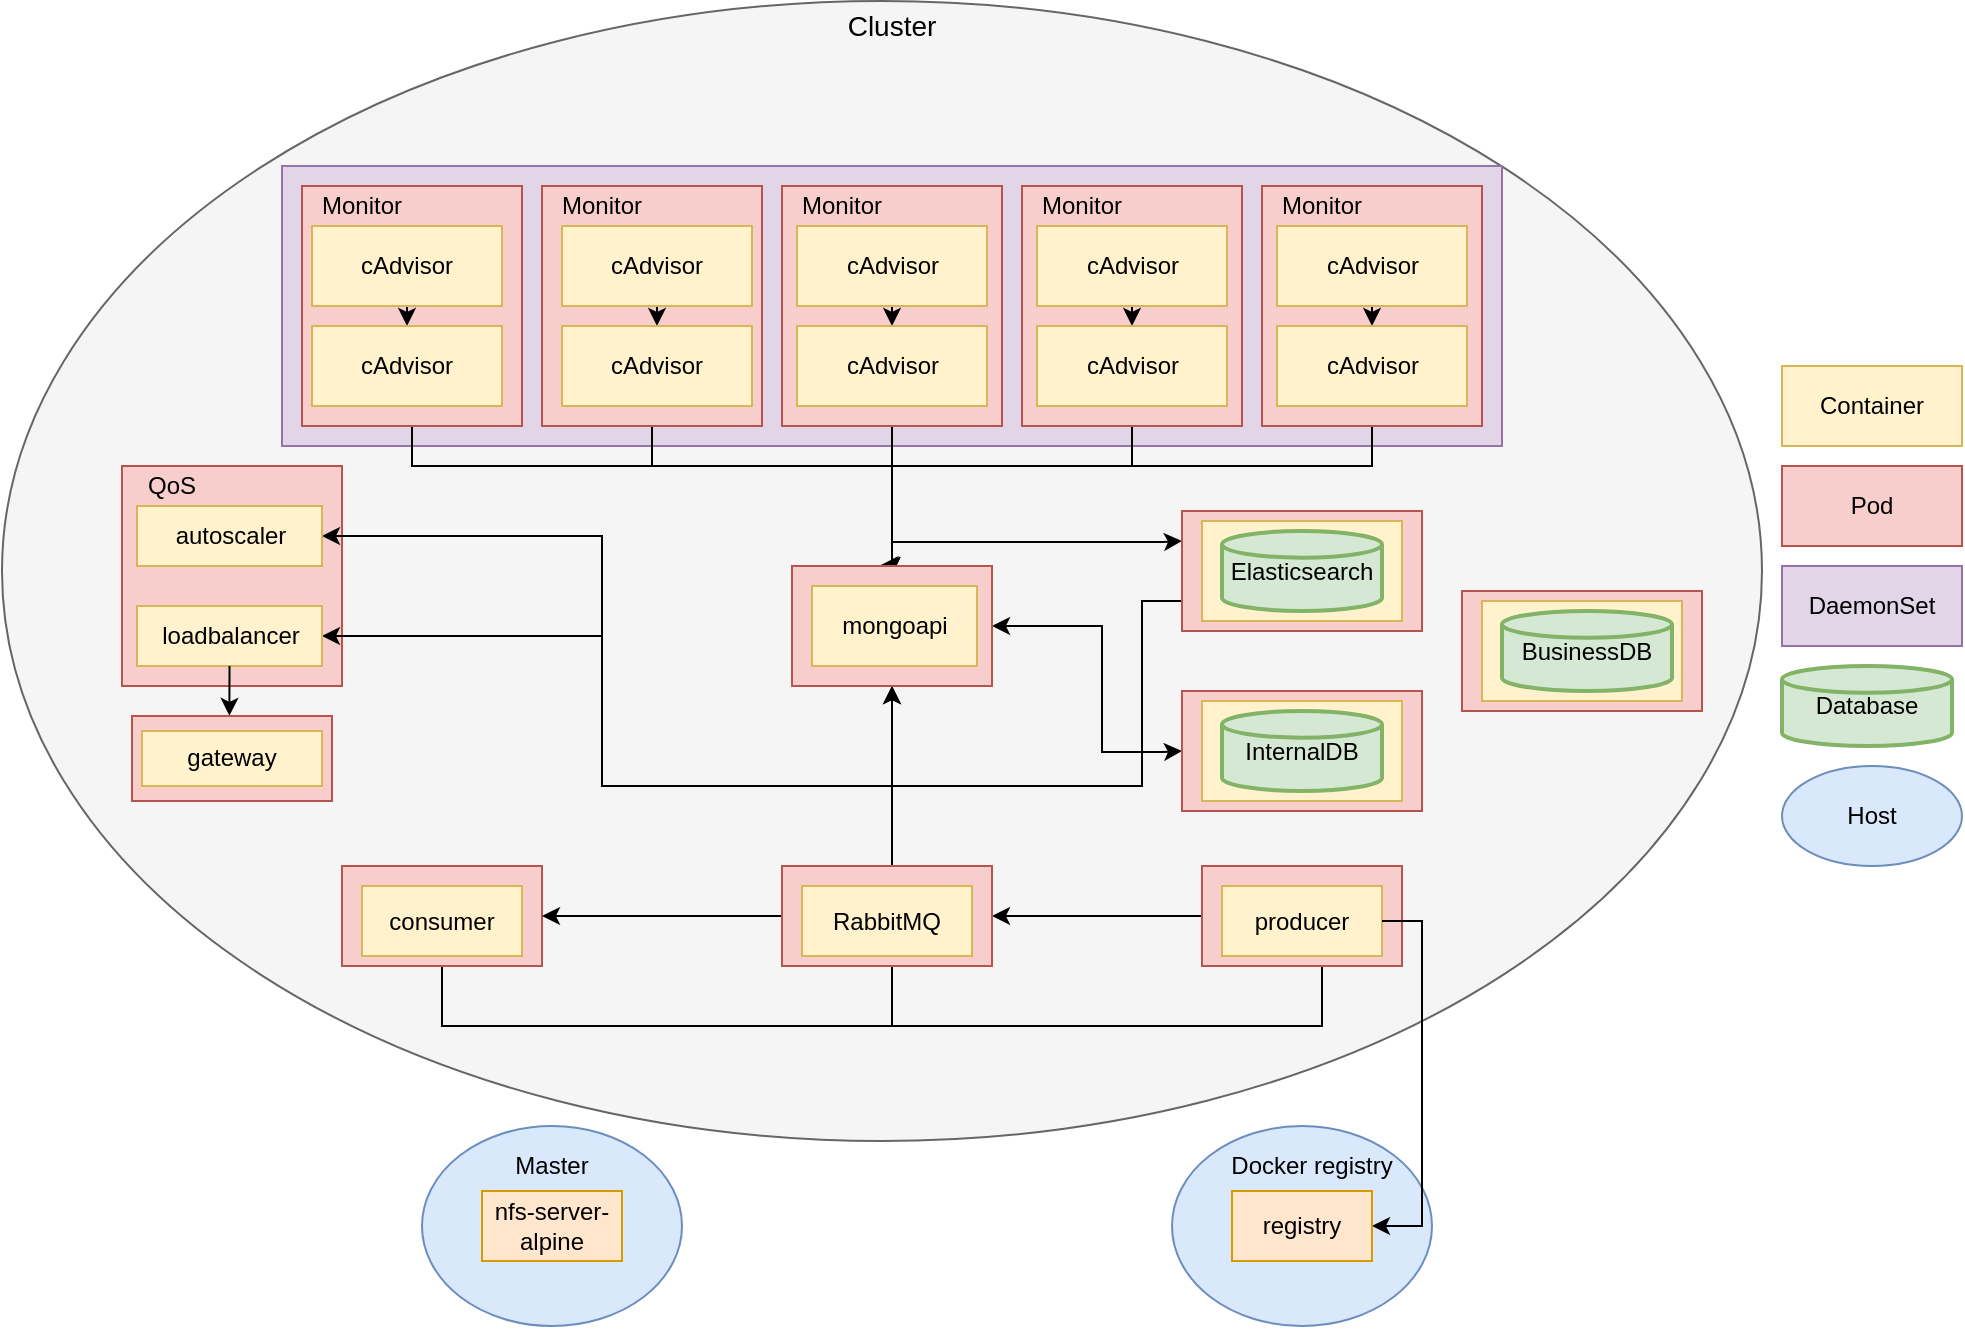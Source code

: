 <mxfile version="14.1.8" type="github">
  <diagram id="KfIwTdMWl-8zuWlpmmqX" name="Page-1">
    <mxGraphModel dx="1553" dy="1653" grid="1" gridSize="10" guides="1" tooltips="1" connect="1" arrows="1" fold="1" page="1" pageScale="1" pageWidth="827" pageHeight="1169" math="0" shadow="0">
      <root>
        <mxCell id="0" />
        <mxCell id="1" parent="0" />
        <mxCell id="02wQNuSsJwhFSokIO_tN-1" value="" style="ellipse;whiteSpace=wrap;html=1;fillColor=#f5f5f5;strokeColor=#666666;fontColor=#333333;" parent="1" vertex="1">
          <mxGeometry x="60" y="167.5" width="880" height="570" as="geometry" />
        </mxCell>
        <mxCell id="02wQNuSsJwhFSokIO_tN-2" value="&lt;div style=&quot;font-size: 14px&quot;&gt;Cluster&lt;/div&gt;" style="text;html=1;strokeColor=none;fillColor=none;align=center;verticalAlign=middle;whiteSpace=wrap;rounded=0;" parent="1" vertex="1">
          <mxGeometry x="485" y="170" width="40" height="20" as="geometry" />
        </mxCell>
        <mxCell id="02wQNuSsJwhFSokIO_tN-4" value="" style="rounded=0;whiteSpace=wrap;html=1;fillColor=#e1d5e7;strokeColor=#9673a6;" parent="1" vertex="1">
          <mxGeometry x="200" y="250" width="610" height="140" as="geometry" />
        </mxCell>
        <mxCell id="02wQNuSsJwhFSokIO_tN-45" style="edgeStyle=orthogonalEdgeStyle;rounded=0;orthogonalLoop=1;jettySize=auto;html=1;exitX=0.5;exitY=1;exitDx=0;exitDy=0;entryX=0.451;entryY=0.001;entryDx=0;entryDy=0;entryPerimeter=0;" parent="1" source="02wQNuSsJwhFSokIO_tN-5" target="02wQNuSsJwhFSokIO_tN-39" edge="1">
          <mxGeometry relative="1" as="geometry">
            <Array as="points">
              <mxPoint x="265" y="400" />
              <mxPoint x="505" y="400" />
            </Array>
          </mxGeometry>
        </mxCell>
        <mxCell id="02wQNuSsJwhFSokIO_tN-5" value="" style="rounded=0;whiteSpace=wrap;html=1;fillColor=#f8cecc;strokeColor=#b85450;" parent="1" vertex="1">
          <mxGeometry x="210" y="260" width="110" height="120" as="geometry" />
        </mxCell>
        <mxCell id="02wQNuSsJwhFSokIO_tN-47" style="edgeStyle=orthogonalEdgeStyle;rounded=0;orthogonalLoop=1;jettySize=auto;html=1;exitX=0.5;exitY=1;exitDx=0;exitDy=0;entryX=0.45;entryY=0.004;entryDx=0;entryDy=0;entryPerimeter=0;" parent="1" source="02wQNuSsJwhFSokIO_tN-6" target="02wQNuSsJwhFSokIO_tN-39" edge="1">
          <mxGeometry relative="1" as="geometry">
            <Array as="points">
              <mxPoint x="385" y="400" />
              <mxPoint x="505" y="400" />
            </Array>
          </mxGeometry>
        </mxCell>
        <mxCell id="02wQNuSsJwhFSokIO_tN-6" value="" style="rounded=0;whiteSpace=wrap;html=1;fillColor=#f8cecc;strokeColor=#b85450;" parent="1" vertex="1">
          <mxGeometry x="330" y="260" width="110" height="120" as="geometry" />
        </mxCell>
        <mxCell id="02wQNuSsJwhFSokIO_tN-51" style="edgeStyle=orthogonalEdgeStyle;rounded=0;orthogonalLoop=1;jettySize=auto;html=1;exitX=0.5;exitY=1;exitDx=0;exitDy=0;entryX=0.451;entryY=0.002;entryDx=0;entryDy=0;entryPerimeter=0;" parent="1" source="02wQNuSsJwhFSokIO_tN-7" target="02wQNuSsJwhFSokIO_tN-39" edge="1">
          <mxGeometry relative="1" as="geometry">
            <Array as="points">
              <mxPoint x="505" y="450" />
              <mxPoint x="505" y="450" />
            </Array>
          </mxGeometry>
        </mxCell>
        <mxCell id="02wQNuSsJwhFSokIO_tN-77" style="edgeStyle=orthogonalEdgeStyle;rounded=0;orthogonalLoop=1;jettySize=auto;html=1;exitX=0.5;exitY=1;exitDx=0;exitDy=0;entryX=0;entryY=0.25;entryDx=0;entryDy=0;startArrow=none;startFill=0;" parent="1" source="02wQNuSsJwhFSokIO_tN-7" target="02wQNuSsJwhFSokIO_tN-70" edge="1">
          <mxGeometry relative="1" as="geometry">
            <Array as="points">
              <mxPoint x="505" y="438" />
              <mxPoint x="640" y="438" />
            </Array>
          </mxGeometry>
        </mxCell>
        <mxCell id="02wQNuSsJwhFSokIO_tN-7" value="" style="rounded=0;whiteSpace=wrap;html=1;fillColor=#f8cecc;strokeColor=#b85450;" parent="1" vertex="1">
          <mxGeometry x="450" y="260" width="110" height="120" as="geometry" />
        </mxCell>
        <mxCell id="02wQNuSsJwhFSokIO_tN-52" style="edgeStyle=orthogonalEdgeStyle;rounded=0;orthogonalLoop=1;jettySize=auto;html=1;exitX=0.5;exitY=1;exitDx=0;exitDy=0;entryX=0.451;entryY=0.002;entryDx=0;entryDy=0;entryPerimeter=0;" parent="1" source="02wQNuSsJwhFSokIO_tN-8" target="02wQNuSsJwhFSokIO_tN-39" edge="1">
          <mxGeometry relative="1" as="geometry">
            <Array as="points">
              <mxPoint x="625" y="400" />
              <mxPoint x="505" y="400" />
            </Array>
          </mxGeometry>
        </mxCell>
        <mxCell id="02wQNuSsJwhFSokIO_tN-8" value="" style="rounded=0;whiteSpace=wrap;html=1;fillColor=#f8cecc;strokeColor=#b85450;" parent="1" vertex="1">
          <mxGeometry x="570" y="260" width="110" height="120" as="geometry" />
        </mxCell>
        <mxCell id="02wQNuSsJwhFSokIO_tN-53" style="edgeStyle=orthogonalEdgeStyle;rounded=0;orthogonalLoop=1;jettySize=auto;html=1;exitX=0.5;exitY=1;exitDx=0;exitDy=0;entryX=0.443;entryY=-0.008;entryDx=0;entryDy=0;entryPerimeter=0;" parent="1" source="02wQNuSsJwhFSokIO_tN-9" target="02wQNuSsJwhFSokIO_tN-39" edge="1">
          <mxGeometry relative="1" as="geometry">
            <Array as="points">
              <mxPoint x="745" y="400" />
              <mxPoint x="505" y="400" />
              <mxPoint x="505" y="450" />
            </Array>
          </mxGeometry>
        </mxCell>
        <mxCell id="02wQNuSsJwhFSokIO_tN-9" value="" style="rounded=0;whiteSpace=wrap;html=1;fillColor=#f8cecc;strokeColor=#b85450;" parent="1" vertex="1">
          <mxGeometry x="690" y="260" width="110" height="120" as="geometry" />
        </mxCell>
        <mxCell id="02wQNuSsJwhFSokIO_tN-10" value="&lt;div&gt;Monitor&lt;/div&gt;" style="text;html=1;strokeColor=none;fillColor=none;align=center;verticalAlign=middle;whiteSpace=wrap;rounded=0;" parent="1" vertex="1">
          <mxGeometry x="220" y="260" width="40" height="20" as="geometry" />
        </mxCell>
        <mxCell id="02wQNuSsJwhFSokIO_tN-11" value="&lt;div&gt;Monitor&lt;/div&gt;" style="text;html=1;strokeColor=none;fillColor=none;align=center;verticalAlign=middle;whiteSpace=wrap;rounded=0;" parent="1" vertex="1">
          <mxGeometry x="340" y="260" width="40" height="20" as="geometry" />
        </mxCell>
        <mxCell id="02wQNuSsJwhFSokIO_tN-12" value="&lt;div&gt;Monitor&lt;/div&gt;" style="text;html=1;strokeColor=none;fillColor=none;align=center;verticalAlign=middle;whiteSpace=wrap;rounded=0;" parent="1" vertex="1">
          <mxGeometry x="460" y="260" width="40" height="20" as="geometry" />
        </mxCell>
        <mxCell id="02wQNuSsJwhFSokIO_tN-13" value="&lt;div&gt;Monitor&lt;/div&gt;" style="text;html=1;strokeColor=none;fillColor=none;align=center;verticalAlign=middle;whiteSpace=wrap;rounded=0;" parent="1" vertex="1">
          <mxGeometry x="580" y="260" width="40" height="20" as="geometry" />
        </mxCell>
        <mxCell id="02wQNuSsJwhFSokIO_tN-14" value="&lt;div&gt;Monitor&lt;/div&gt;" style="text;html=1;strokeColor=none;fillColor=none;align=center;verticalAlign=middle;whiteSpace=wrap;rounded=0;" parent="1" vertex="1">
          <mxGeometry x="700" y="260" width="40" height="20" as="geometry" />
        </mxCell>
        <mxCell id="02wQNuSsJwhFSokIO_tN-58" style="edgeStyle=orthogonalEdgeStyle;rounded=0;orthogonalLoop=1;jettySize=auto;html=1;exitX=0.5;exitY=1;exitDx=0;exitDy=0;entryX=0.5;entryY=0;entryDx=0;entryDy=0;" parent="1" source="02wQNuSsJwhFSokIO_tN-15" target="02wQNuSsJwhFSokIO_tN-18" edge="1">
          <mxGeometry relative="1" as="geometry" />
        </mxCell>
        <mxCell id="02wQNuSsJwhFSokIO_tN-15" value="cAdvisor" style="rounded=0;whiteSpace=wrap;html=1;fillColor=#fff2cc;strokeColor=#d6b656;" parent="1" vertex="1">
          <mxGeometry x="215" y="280" width="95" height="40" as="geometry" />
        </mxCell>
        <mxCell id="02wQNuSsJwhFSokIO_tN-18" value="cAdvisor" style="rounded=0;whiteSpace=wrap;html=1;fillColor=#fff2cc;strokeColor=#d6b656;" parent="1" vertex="1">
          <mxGeometry x="215" y="330" width="95" height="40" as="geometry" />
        </mxCell>
        <mxCell id="02wQNuSsJwhFSokIO_tN-57" style="edgeStyle=orthogonalEdgeStyle;rounded=0;orthogonalLoop=1;jettySize=auto;html=1;exitX=0.5;exitY=1;exitDx=0;exitDy=0;entryX=0.5;entryY=0;entryDx=0;entryDy=0;" parent="1" source="02wQNuSsJwhFSokIO_tN-27" target="02wQNuSsJwhFSokIO_tN-28" edge="1">
          <mxGeometry relative="1" as="geometry" />
        </mxCell>
        <mxCell id="02wQNuSsJwhFSokIO_tN-27" value="cAdvisor" style="rounded=0;whiteSpace=wrap;html=1;fillColor=#fff2cc;strokeColor=#d6b656;" parent="1" vertex="1">
          <mxGeometry x="340" y="280" width="95" height="40" as="geometry" />
        </mxCell>
        <mxCell id="02wQNuSsJwhFSokIO_tN-28" value="cAdvisor" style="rounded=0;whiteSpace=wrap;html=1;fillColor=#fff2cc;strokeColor=#d6b656;" parent="1" vertex="1">
          <mxGeometry x="340" y="330" width="95" height="40" as="geometry" />
        </mxCell>
        <mxCell id="02wQNuSsJwhFSokIO_tN-56" style="edgeStyle=orthogonalEdgeStyle;rounded=0;orthogonalLoop=1;jettySize=auto;html=1;exitX=0.5;exitY=1;exitDx=0;exitDy=0;entryX=0.5;entryY=0;entryDx=0;entryDy=0;" parent="1" source="02wQNuSsJwhFSokIO_tN-29" target="02wQNuSsJwhFSokIO_tN-30" edge="1">
          <mxGeometry relative="1" as="geometry" />
        </mxCell>
        <mxCell id="02wQNuSsJwhFSokIO_tN-29" value="cAdvisor" style="rounded=0;whiteSpace=wrap;html=1;fillColor=#fff2cc;strokeColor=#d6b656;" parent="1" vertex="1">
          <mxGeometry x="457.5" y="280" width="95" height="40" as="geometry" />
        </mxCell>
        <mxCell id="02wQNuSsJwhFSokIO_tN-30" value="cAdvisor" style="rounded=0;whiteSpace=wrap;html=1;fillColor=#fff2cc;strokeColor=#d6b656;" parent="1" vertex="1">
          <mxGeometry x="457.5" y="330" width="95" height="40" as="geometry" />
        </mxCell>
        <mxCell id="02wQNuSsJwhFSokIO_tN-55" style="edgeStyle=orthogonalEdgeStyle;rounded=0;orthogonalLoop=1;jettySize=auto;html=1;exitX=0.5;exitY=1;exitDx=0;exitDy=0;entryX=0.5;entryY=0;entryDx=0;entryDy=0;" parent="1" source="02wQNuSsJwhFSokIO_tN-31" target="02wQNuSsJwhFSokIO_tN-32" edge="1">
          <mxGeometry relative="1" as="geometry" />
        </mxCell>
        <mxCell id="02wQNuSsJwhFSokIO_tN-31" value="cAdvisor" style="rounded=0;whiteSpace=wrap;html=1;fillColor=#fff2cc;strokeColor=#d6b656;" parent="1" vertex="1">
          <mxGeometry x="577.5" y="280" width="95" height="40" as="geometry" />
        </mxCell>
        <mxCell id="02wQNuSsJwhFSokIO_tN-32" value="cAdvisor" style="rounded=0;whiteSpace=wrap;html=1;fillColor=#fff2cc;strokeColor=#d6b656;" parent="1" vertex="1">
          <mxGeometry x="577.5" y="330" width="95" height="40" as="geometry" />
        </mxCell>
        <mxCell id="02wQNuSsJwhFSokIO_tN-54" style="edgeStyle=orthogonalEdgeStyle;rounded=0;orthogonalLoop=1;jettySize=auto;html=1;exitX=0.5;exitY=1;exitDx=0;exitDy=0;entryX=0.5;entryY=0;entryDx=0;entryDy=0;" parent="1" source="02wQNuSsJwhFSokIO_tN-33" target="02wQNuSsJwhFSokIO_tN-34" edge="1">
          <mxGeometry relative="1" as="geometry" />
        </mxCell>
        <mxCell id="02wQNuSsJwhFSokIO_tN-33" value="cAdvisor" style="rounded=0;whiteSpace=wrap;html=1;fillColor=#fff2cc;strokeColor=#d6b656;" parent="1" vertex="1">
          <mxGeometry x="697.5" y="280" width="95" height="40" as="geometry" />
        </mxCell>
        <mxCell id="02wQNuSsJwhFSokIO_tN-34" value="cAdvisor" style="rounded=0;whiteSpace=wrap;html=1;fillColor=#fff2cc;strokeColor=#d6b656;" parent="1" vertex="1">
          <mxGeometry x="697.5" y="330" width="95" height="40" as="geometry" />
        </mxCell>
        <mxCell id="02wQNuSsJwhFSokIO_tN-35" value="" style="rounded=0;whiteSpace=wrap;html=1;fillColor=#f8cecc;strokeColor=#b85450;" parent="1" vertex="1">
          <mxGeometry x="120" y="400" width="110" height="110" as="geometry" />
        </mxCell>
        <mxCell id="02wQNuSsJwhFSokIO_tN-85" style="edgeStyle=orthogonalEdgeStyle;rounded=0;orthogonalLoop=1;jettySize=auto;html=1;exitX=1;exitY=0.5;exitDx=0;exitDy=0;entryX=0;entryY=0.75;entryDx=0;entryDy=0;startArrow=classic;startFill=1;endArrow=none;endFill=0;" parent="1" source="02wQNuSsJwhFSokIO_tN-36" target="02wQNuSsJwhFSokIO_tN-70" edge="1">
          <mxGeometry relative="1" as="geometry">
            <Array as="points">
              <mxPoint x="360" y="435" />
              <mxPoint x="360" y="560" />
              <mxPoint x="630" y="560" />
              <mxPoint x="630" y="468" />
            </Array>
          </mxGeometry>
        </mxCell>
        <mxCell id="02wQNuSsJwhFSokIO_tN-36" value="autoscaler" style="rounded=0;whiteSpace=wrap;html=1;fillColor=#fff2cc;strokeColor=#d6b656;" parent="1" vertex="1">
          <mxGeometry x="127.5" y="420" width="92.5" height="30" as="geometry" />
        </mxCell>
        <mxCell id="02wQNuSsJwhFSokIO_tN-86" style="edgeStyle=orthogonalEdgeStyle;rounded=0;orthogonalLoop=1;jettySize=auto;html=1;exitX=1;exitY=0.5;exitDx=0;exitDy=0;entryX=0;entryY=0.75;entryDx=0;entryDy=0;startArrow=classic;startFill=1;endArrow=none;endFill=0;" parent="1" source="02wQNuSsJwhFSokIO_tN-37" target="02wQNuSsJwhFSokIO_tN-70" edge="1">
          <mxGeometry relative="1" as="geometry">
            <Array as="points">
              <mxPoint x="360" y="485" />
              <mxPoint x="360" y="560" />
              <mxPoint x="630" y="560" />
              <mxPoint x="630" y="468" />
            </Array>
          </mxGeometry>
        </mxCell>
        <mxCell id="02wQNuSsJwhFSokIO_tN-37" value="loadbalancer" style="rounded=0;whiteSpace=wrap;html=1;fillColor=#fff2cc;strokeColor=#d6b656;" parent="1" vertex="1">
          <mxGeometry x="127.5" y="470" width="92.5" height="30" as="geometry" />
        </mxCell>
        <mxCell id="02wQNuSsJwhFSokIO_tN-38" value="QoS" style="text;html=1;strokeColor=none;fillColor=none;align=center;verticalAlign=middle;whiteSpace=wrap;rounded=0;" parent="1" vertex="1">
          <mxGeometry x="125" y="400" width="40" height="20" as="geometry" />
        </mxCell>
        <mxCell id="02wQNuSsJwhFSokIO_tN-76" style="edgeStyle=orthogonalEdgeStyle;rounded=0;orthogonalLoop=1;jettySize=auto;html=1;exitX=1;exitY=0.5;exitDx=0;exitDy=0;entryX=0;entryY=0.5;entryDx=0;entryDy=0;startArrow=classic;startFill=1;" parent="1" source="02wQNuSsJwhFSokIO_tN-39" target="02wQNuSsJwhFSokIO_tN-62" edge="1">
          <mxGeometry relative="1" as="geometry">
            <Array as="points">
              <mxPoint x="610" y="480" />
              <mxPoint x="610" y="543" />
              <mxPoint x="640" y="543" />
            </Array>
          </mxGeometry>
        </mxCell>
        <mxCell id="02wQNuSsJwhFSokIO_tN-96" style="edgeStyle=orthogonalEdgeStyle;rounded=0;orthogonalLoop=1;jettySize=auto;html=1;exitX=0.5;exitY=1;exitDx=0;exitDy=0;entryX=0.5;entryY=0;entryDx=0;entryDy=0;startArrow=classic;startFill=1;endArrow=none;endFill=0;" parent="1" source="02wQNuSsJwhFSokIO_tN-39" target="02wQNuSsJwhFSokIO_tN-87" edge="1">
          <mxGeometry relative="1" as="geometry">
            <Array as="points">
              <mxPoint x="505" y="680" />
              <mxPoint x="280" y="680" />
            </Array>
          </mxGeometry>
        </mxCell>
        <mxCell id="02wQNuSsJwhFSokIO_tN-97" style="edgeStyle=orthogonalEdgeStyle;rounded=0;orthogonalLoop=1;jettySize=auto;html=1;exitX=0.5;exitY=1;exitDx=0;exitDy=0;entryX=0.5;entryY=0;entryDx=0;entryDy=0;startArrow=classic;startFill=1;endArrow=none;endFill=0;" parent="1" source="02wQNuSsJwhFSokIO_tN-39" target="02wQNuSsJwhFSokIO_tN-91" edge="1">
          <mxGeometry relative="1" as="geometry">
            <Array as="points">
              <mxPoint x="505" y="680" />
              <mxPoint x="720" y="680" />
            </Array>
          </mxGeometry>
        </mxCell>
        <mxCell id="02wQNuSsJwhFSokIO_tN-39" value="" style="rounded=0;whiteSpace=wrap;html=1;fillColor=#f8cecc;strokeColor=#b85450;" parent="1" vertex="1">
          <mxGeometry x="455" y="450" width="100" height="60" as="geometry" />
        </mxCell>
        <mxCell id="02wQNuSsJwhFSokIO_tN-40" value="mongoapi" style="rounded=0;whiteSpace=wrap;html=1;fillColor=#fff2cc;strokeColor=#d6b656;" parent="1" vertex="1">
          <mxGeometry x="465" y="460" width="82.5" height="40" as="geometry" />
        </mxCell>
        <mxCell id="02wQNuSsJwhFSokIO_tN-62" value="" style="rounded=0;whiteSpace=wrap;html=1;fillColor=#f8cecc;strokeColor=#b85450;" parent="1" vertex="1">
          <mxGeometry x="650" y="512.5" width="120" height="60" as="geometry" />
        </mxCell>
        <mxCell id="02wQNuSsJwhFSokIO_tN-63" value="" style="rounded=0;whiteSpace=wrap;html=1;fillColor=#fff2cc;strokeColor=#d6b656;" parent="1" vertex="1">
          <mxGeometry x="660" y="517.5" width="100" height="50" as="geometry" />
        </mxCell>
        <mxCell id="02wQNuSsJwhFSokIO_tN-59" value="InternalDB" style="strokeWidth=2;html=1;shape=mxgraph.flowchart.database;whiteSpace=wrap;fillColor=#d5e8d4;strokeColor=#82b366;" parent="1" vertex="1">
          <mxGeometry x="670" y="522.5" width="80" height="40" as="geometry" />
        </mxCell>
        <mxCell id="02wQNuSsJwhFSokIO_tN-70" value="" style="rounded=0;whiteSpace=wrap;html=1;fillColor=#f8cecc;strokeColor=#b85450;" parent="1" vertex="1">
          <mxGeometry x="650" y="422.5" width="120" height="60" as="geometry" />
        </mxCell>
        <mxCell id="02wQNuSsJwhFSokIO_tN-71" value="" style="rounded=0;whiteSpace=wrap;html=1;fillColor=#fff2cc;strokeColor=#d6b656;" parent="1" vertex="1">
          <mxGeometry x="660" y="427.5" width="100" height="50" as="geometry" />
        </mxCell>
        <mxCell id="02wQNuSsJwhFSokIO_tN-72" value="Elasticsearch" style="strokeWidth=2;html=1;shape=mxgraph.flowchart.database;whiteSpace=wrap;fillColor=#d5e8d4;strokeColor=#82b366;" parent="1" vertex="1">
          <mxGeometry x="670" y="432.5" width="80" height="40" as="geometry" />
        </mxCell>
        <mxCell id="02wQNuSsJwhFSokIO_tN-73" value="" style="rounded=0;whiteSpace=wrap;html=1;fillColor=#f8cecc;strokeColor=#b85450;" parent="1" vertex="1">
          <mxGeometry x="790" y="462.5" width="120" height="60" as="geometry" />
        </mxCell>
        <mxCell id="02wQNuSsJwhFSokIO_tN-74" value="" style="rounded=0;whiteSpace=wrap;html=1;fillColor=#fff2cc;strokeColor=#d6b656;" parent="1" vertex="1">
          <mxGeometry x="800" y="467.5" width="100" height="50" as="geometry" />
        </mxCell>
        <mxCell id="02wQNuSsJwhFSokIO_tN-75" value="&lt;div&gt;BusinessDB&lt;/div&gt;" style="strokeWidth=2;html=1;shape=mxgraph.flowchart.database;whiteSpace=wrap;fillColor=#d5e8d4;strokeColor=#82b366;" parent="1" vertex="1">
          <mxGeometry x="810" y="472.5" width="85" height="40" as="geometry" />
        </mxCell>
        <mxCell id="02wQNuSsJwhFSokIO_tN-87" value="" style="rounded=0;whiteSpace=wrap;html=1;fillColor=#f8cecc;strokeColor=#b85450;" parent="1" vertex="1">
          <mxGeometry x="230" y="600" width="100" height="50" as="geometry" />
        </mxCell>
        <mxCell id="02wQNuSsJwhFSokIO_tN-88" value="consumer" style="rounded=0;whiteSpace=wrap;html=1;fillColor=#fff2cc;strokeColor=#d6b656;" parent="1" vertex="1">
          <mxGeometry x="240" y="610" width="80" height="35" as="geometry" />
        </mxCell>
        <mxCell id="02wQNuSsJwhFSokIO_tN-93" style="edgeStyle=orthogonalEdgeStyle;rounded=0;orthogonalLoop=1;jettySize=auto;html=1;exitX=0;exitY=0.5;exitDx=0;exitDy=0;entryX=1;entryY=0.5;entryDx=0;entryDy=0;startArrow=none;startFill=0;endArrow=classic;endFill=1;" parent="1" source="02wQNuSsJwhFSokIO_tN-89" target="02wQNuSsJwhFSokIO_tN-87" edge="1">
          <mxGeometry relative="1" as="geometry" />
        </mxCell>
        <mxCell id="02wQNuSsJwhFSokIO_tN-94" style="edgeStyle=orthogonalEdgeStyle;rounded=0;orthogonalLoop=1;jettySize=auto;html=1;exitX=1;exitY=0.5;exitDx=0;exitDy=0;entryX=0;entryY=0.5;entryDx=0;entryDy=0;startArrow=classic;startFill=1;endArrow=none;endFill=0;" parent="1" source="02wQNuSsJwhFSokIO_tN-89" target="02wQNuSsJwhFSokIO_tN-91" edge="1">
          <mxGeometry relative="1" as="geometry" />
        </mxCell>
        <mxCell id="02wQNuSsJwhFSokIO_tN-89" value="" style="rounded=0;whiteSpace=wrap;html=1;fillColor=#f8cecc;strokeColor=#b85450;" parent="1" vertex="1">
          <mxGeometry x="450" y="600" width="105" height="50" as="geometry" />
        </mxCell>
        <mxCell id="02wQNuSsJwhFSokIO_tN-90" value="RabbitMQ" style="rounded=0;whiteSpace=wrap;html=1;fillColor=#fff2cc;strokeColor=#d6b656;" parent="1" vertex="1">
          <mxGeometry x="460" y="610" width="85" height="35" as="geometry" />
        </mxCell>
        <mxCell id="02wQNuSsJwhFSokIO_tN-91" value="" style="rounded=0;whiteSpace=wrap;html=1;fillColor=#f8cecc;strokeColor=#b85450;" parent="1" vertex="1">
          <mxGeometry x="660" y="600" width="100" height="50" as="geometry" />
        </mxCell>
        <mxCell id="02wQNuSsJwhFSokIO_tN-92" value="&lt;div&gt;producer&lt;/div&gt;" style="rounded=0;whiteSpace=wrap;html=1;fillColor=#fff2cc;strokeColor=#d6b656;" parent="1" vertex="1">
          <mxGeometry x="670" y="610" width="80" height="35" as="geometry" />
        </mxCell>
        <mxCell id="02wQNuSsJwhFSokIO_tN-112" style="edgeStyle=orthogonalEdgeStyle;rounded=0;orthogonalLoop=1;jettySize=auto;html=1;exitX=0.487;exitY=-0.002;exitDx=0;exitDy=0;entryX=0.5;entryY=1;entryDx=0;entryDy=0;startArrow=classic;startFill=1;endArrow=none;endFill=0;exitPerimeter=0;" parent="1" source="02wQNuSsJwhFSokIO_tN-98" target="02wQNuSsJwhFSokIO_tN-37" edge="1">
          <mxGeometry relative="1" as="geometry">
            <Array as="points" />
          </mxGeometry>
        </mxCell>
        <mxCell id="02wQNuSsJwhFSokIO_tN-98" value="" style="rounded=0;whiteSpace=wrap;html=1;fillColor=#f8cecc;strokeColor=#b85450;" parent="1" vertex="1">
          <mxGeometry x="125" y="525" width="100" height="42.5" as="geometry" />
        </mxCell>
        <mxCell id="02wQNuSsJwhFSokIO_tN-99" value="gateway" style="rounded=0;whiteSpace=wrap;html=1;fillColor=#fff2cc;strokeColor=#d6b656;" parent="1" vertex="1">
          <mxGeometry x="130" y="532.5" width="90" height="27.5" as="geometry" />
        </mxCell>
        <mxCell id="02wQNuSsJwhFSokIO_tN-102" value="" style="ellipse;whiteSpace=wrap;html=1;fillColor=#dae8fc;strokeColor=#6c8ebf;" parent="1" vertex="1">
          <mxGeometry x="645" y="730" width="130" height="100" as="geometry" />
        </mxCell>
        <mxCell id="02wQNuSsJwhFSokIO_tN-113" style="edgeStyle=orthogonalEdgeStyle;rounded=0;orthogonalLoop=1;jettySize=auto;html=1;exitX=1;exitY=0.5;exitDx=0;exitDy=0;entryX=1;entryY=0.5;entryDx=0;entryDy=0;startArrow=classic;startFill=1;endArrow=none;endFill=0;" parent="1" source="02wQNuSsJwhFSokIO_tN-104" target="02wQNuSsJwhFSokIO_tN-92" edge="1">
          <mxGeometry relative="1" as="geometry">
            <Array as="points">
              <mxPoint x="770" y="780" />
              <mxPoint x="770" y="628" />
            </Array>
          </mxGeometry>
        </mxCell>
        <mxCell id="02wQNuSsJwhFSokIO_tN-104" value="registry" style="rounded=0;whiteSpace=wrap;html=1;fillColor=#ffe6cc;strokeColor=#d79b00;" parent="1" vertex="1">
          <mxGeometry x="675" y="762.5" width="70" height="35" as="geometry" />
        </mxCell>
        <mxCell id="02wQNuSsJwhFSokIO_tN-106" value="Docker registry" style="text;html=1;strokeColor=none;fillColor=none;align=center;verticalAlign=middle;whiteSpace=wrap;rounded=0;" parent="1" vertex="1">
          <mxGeometry x="660" y="740" width="110" height="20" as="geometry" />
        </mxCell>
        <mxCell id="02wQNuSsJwhFSokIO_tN-107" value="" style="ellipse;whiteSpace=wrap;html=1;fillColor=#dae8fc;strokeColor=#6c8ebf;" parent="1" vertex="1">
          <mxGeometry x="270" y="730" width="130" height="100" as="geometry" />
        </mxCell>
        <mxCell id="02wQNuSsJwhFSokIO_tN-108" value="nfs-server-alpine" style="rounded=0;whiteSpace=wrap;html=1;fillColor=#ffe6cc;strokeColor=#d79b00;" parent="1" vertex="1">
          <mxGeometry x="300" y="762.5" width="70" height="35" as="geometry" />
        </mxCell>
        <mxCell id="02wQNuSsJwhFSokIO_tN-109" value="Master" style="text;html=1;strokeColor=none;fillColor=none;align=center;verticalAlign=middle;whiteSpace=wrap;rounded=0;" parent="1" vertex="1">
          <mxGeometry x="280" y="740" width="110" height="20" as="geometry" />
        </mxCell>
        <mxCell id="16ojOGsa4zFmsmmyJ8rt-1" value="Container" style="rounded=0;whiteSpace=wrap;html=1;fillColor=#fff2cc;strokeColor=#d6b656;" vertex="1" parent="1">
          <mxGeometry x="950" y="350" width="90" height="40" as="geometry" />
        </mxCell>
        <mxCell id="16ojOGsa4zFmsmmyJ8rt-2" value="&lt;div&gt;DaemonSet&lt;/div&gt;" style="rounded=0;whiteSpace=wrap;html=1;fillColor=#e1d5e7;strokeColor=#9673a6;" vertex="1" parent="1">
          <mxGeometry x="950" y="450" width="90" height="40" as="geometry" />
        </mxCell>
        <mxCell id="16ojOGsa4zFmsmmyJ8rt-3" value="Pod" style="rounded=0;whiteSpace=wrap;html=1;fillColor=#f8cecc;strokeColor=#b85450;" vertex="1" parent="1">
          <mxGeometry x="950" y="400" width="90" height="40" as="geometry" />
        </mxCell>
        <mxCell id="16ojOGsa4zFmsmmyJ8rt-4" value="&lt;div&gt;Host&lt;/div&gt;" style="ellipse;whiteSpace=wrap;html=1;fillColor=#dae8fc;strokeColor=#6c8ebf;" vertex="1" parent="1">
          <mxGeometry x="950" y="550" width="90" height="50" as="geometry" />
        </mxCell>
        <mxCell id="16ojOGsa4zFmsmmyJ8rt-5" value="&lt;div&gt;Database&lt;/div&gt;" style="strokeWidth=2;html=1;shape=mxgraph.flowchart.database;whiteSpace=wrap;fillColor=#d5e8d4;strokeColor=#82b366;" vertex="1" parent="1">
          <mxGeometry x="950" y="500" width="85" height="40" as="geometry" />
        </mxCell>
      </root>
    </mxGraphModel>
  </diagram>
</mxfile>

